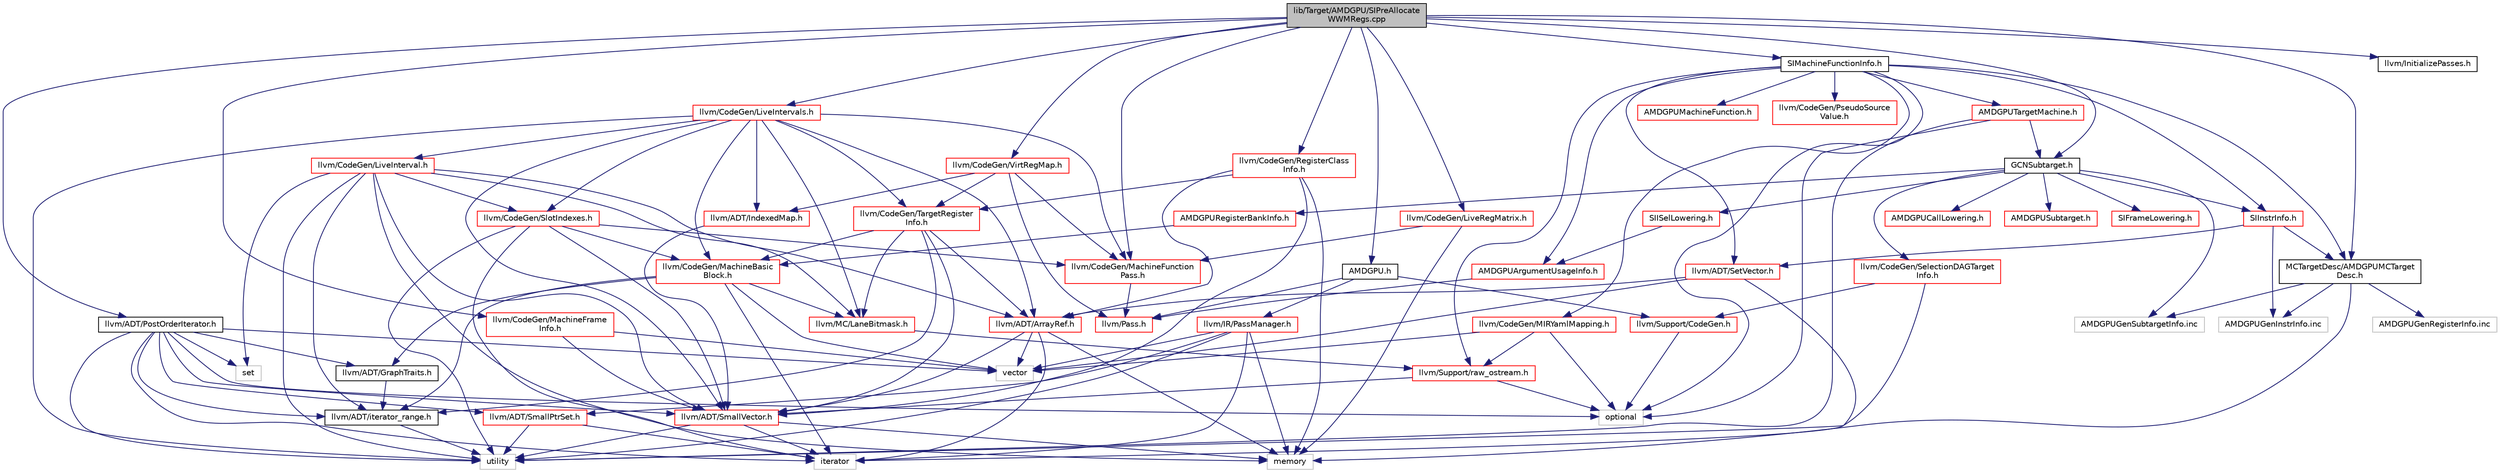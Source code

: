digraph "lib/Target/AMDGPU/SIPreAllocateWWMRegs.cpp"
{
 // LATEX_PDF_SIZE
  bgcolor="transparent";
  edge [fontname="Helvetica",fontsize="10",labelfontname="Helvetica",labelfontsize="10"];
  node [fontname="Helvetica",fontsize="10",shape=record];
  Node1 [label="lib/Target/AMDGPU/SIPreAllocate\lWWMRegs.cpp",height=0.2,width=0.4,color="black", fillcolor="grey75", style="filled", fontcolor="black",tooltip=" "];
  Node1 -> Node2 [color="midnightblue",fontsize="10",style="solid",fontname="Helvetica"];
  Node2 [label="AMDGPU.h",height=0.2,width=0.4,color="black",URL="$AMDGPU_8h.html",tooltip=" "];
  Node2 -> Node3 [color="midnightblue",fontsize="10",style="solid",fontname="Helvetica"];
  Node3 [label="llvm/IR/PassManager.h",height=0.2,width=0.4,color="red",URL="$PassManager_8h.html",tooltip=" "];
  Node3 -> Node52 [color="midnightblue",fontsize="10",style="solid",fontname="Helvetica"];
  Node52 [label="llvm/ADT/SmallPtrSet.h",height=0.2,width=0.4,color="red",URL="$SmallPtrSet_8h.html",tooltip=" "];
  Node52 -> Node37 [color="midnightblue",fontsize="10",style="solid",fontname="Helvetica"];
  Node37 [label="iterator",height=0.2,width=0.4,color="grey75",tooltip=" "];
  Node52 -> Node11 [color="midnightblue",fontsize="10",style="solid",fontname="Helvetica"];
  Node11 [label="utility",height=0.2,width=0.4,color="grey75",tooltip=" "];
  Node3 -> Node37 [color="midnightblue",fontsize="10",style="solid",fontname="Helvetica"];
  Node3 -> Node51 [color="midnightblue",fontsize="10",style="solid",fontname="Helvetica"];
  Node51 [label="memory",height=0.2,width=0.4,color="grey75",tooltip=" "];
  Node3 -> Node11 [color="midnightblue",fontsize="10",style="solid",fontname="Helvetica"];
  Node3 -> Node59 [color="midnightblue",fontsize="10",style="solid",fontname="Helvetica"];
  Node59 [label="vector",height=0.2,width=0.4,color="grey75",tooltip=" "];
  Node2 -> Node141 [color="midnightblue",fontsize="10",style="solid",fontname="Helvetica"];
  Node141 [label="llvm/Pass.h",height=0.2,width=0.4,color="red",URL="$Pass_8h.html",tooltip=" "];
  Node2 -> Node76 [color="midnightblue",fontsize="10",style="solid",fontname="Helvetica"];
  Node76 [label="llvm/Support/CodeGen.h",height=0.2,width=0.4,color="red",URL="$CodeGen_8h.html",tooltip=" "];
  Node76 -> Node43 [color="midnightblue",fontsize="10",style="solid",fontname="Helvetica"];
  Node43 [label="optional",height=0.2,width=0.4,color="grey75",tooltip=" "];
  Node1 -> Node152 [color="midnightblue",fontsize="10",style="solid",fontname="Helvetica"];
  Node152 [label="GCNSubtarget.h",height=0.2,width=0.4,color="black",URL="$GCNSubtarget_8h.html",tooltip=" "];
  Node152 -> Node153 [color="midnightblue",fontsize="10",style="solid",fontname="Helvetica"];
  Node153 [label="AMDGPUCallLowering.h",height=0.2,width=0.4,color="red",URL="$AMDGPUCallLowering_8h.html",tooltip=" "];
  Node152 -> Node166 [color="midnightblue",fontsize="10",style="solid",fontname="Helvetica"];
  Node166 [label="AMDGPURegisterBankInfo.h",height=0.2,width=0.4,color="red",URL="$AMDGPURegisterBankInfo_8h.html",tooltip=" "];
  Node166 -> Node168 [color="midnightblue",fontsize="10",style="solid",fontname="Helvetica"];
  Node168 [label="llvm/CodeGen/MachineBasic\lBlock.h",height=0.2,width=0.4,color="red",URL="$MachineBasicBlock_8h.html",tooltip=" "];
  Node168 -> Node169 [color="midnightblue",fontsize="10",style="solid",fontname="Helvetica"];
  Node169 [label="llvm/ADT/GraphTraits.h",height=0.2,width=0.4,color="black",URL="$GraphTraits_8h.html",tooltip=" "];
  Node169 -> Node49 [color="midnightblue",fontsize="10",style="solid",fontname="Helvetica"];
  Node49 [label="llvm/ADT/iterator_range.h",height=0.2,width=0.4,color="black",URL="$iterator__range_8h.html",tooltip=" "];
  Node49 -> Node11 [color="midnightblue",fontsize="10",style="solid",fontname="Helvetica"];
  Node168 -> Node49 [color="midnightblue",fontsize="10",style="solid",fontname="Helvetica"];
  Node168 -> Node192 [color="midnightblue",fontsize="10",style="solid",fontname="Helvetica"];
  Node192 [label="llvm/MC/LaneBitmask.h",height=0.2,width=0.4,color="red",URL="$LaneBitmask_8h.html",tooltip=" "];
  Node192 -> Node107 [color="midnightblue",fontsize="10",style="solid",fontname="Helvetica"];
  Node107 [label="llvm/Support/raw_ostream.h",height=0.2,width=0.4,color="red",URL="$raw__ostream_8h.html",tooltip=" "];
  Node107 -> Node57 [color="midnightblue",fontsize="10",style="solid",fontname="Helvetica"];
  Node57 [label="llvm/ADT/SmallVector.h",height=0.2,width=0.4,color="red",URL="$SmallVector_8h.html",tooltip=" "];
  Node57 -> Node37 [color="midnightblue",fontsize="10",style="solid",fontname="Helvetica"];
  Node57 -> Node51 [color="midnightblue",fontsize="10",style="solid",fontname="Helvetica"];
  Node57 -> Node11 [color="midnightblue",fontsize="10",style="solid",fontname="Helvetica"];
  Node107 -> Node43 [color="midnightblue",fontsize="10",style="solid",fontname="Helvetica"];
  Node168 -> Node37 [color="midnightblue",fontsize="10",style="solid",fontname="Helvetica"];
  Node168 -> Node59 [color="midnightblue",fontsize="10",style="solid",fontname="Helvetica"];
  Node152 -> Node198 [color="midnightblue",fontsize="10",style="solid",fontname="Helvetica"];
  Node198 [label="AMDGPUSubtarget.h",height=0.2,width=0.4,color="red",URL="$AMDGPUSubtarget_8h.html",tooltip=" "];
  Node152 -> Node201 [color="midnightblue",fontsize="10",style="solid",fontname="Helvetica"];
  Node201 [label="SIFrameLowering.h",height=0.2,width=0.4,color="red",URL="$SIFrameLowering_8h.html",tooltip=" "];
  Node152 -> Node207 [color="midnightblue",fontsize="10",style="solid",fontname="Helvetica"];
  Node207 [label="SIISelLowering.h",height=0.2,width=0.4,color="red",URL="$SIISelLowering_8h.html",tooltip=" "];
  Node207 -> Node249 [color="midnightblue",fontsize="10",style="solid",fontname="Helvetica"];
  Node249 [label="AMDGPUArgumentUsageInfo.h",height=0.2,width=0.4,color="red",URL="$AMDGPUArgumentUsageInfo_8h.html",tooltip=" "];
  Node249 -> Node141 [color="midnightblue",fontsize="10",style="solid",fontname="Helvetica"];
  Node152 -> Node250 [color="midnightblue",fontsize="10",style="solid",fontname="Helvetica"];
  Node250 [label="SIInstrInfo.h",height=0.2,width=0.4,color="red",URL="$SIInstrInfo_8h.html",tooltip=" "];
  Node250 -> Node253 [color="midnightblue",fontsize="10",style="solid",fontname="Helvetica"];
  Node253 [label="MCTargetDesc/AMDGPUMCTarget\lDesc.h",height=0.2,width=0.4,color="black",URL="$AMDGPUMCTargetDesc_8h.html",tooltip=" "];
  Node253 -> Node51 [color="midnightblue",fontsize="10",style="solid",fontname="Helvetica"];
  Node253 -> Node205 [color="midnightblue",fontsize="10",style="solid",fontname="Helvetica"];
  Node205 [label="AMDGPUGenRegisterInfo.inc",height=0.2,width=0.4,color="grey75",tooltip=" "];
  Node253 -> Node254 [color="midnightblue",fontsize="10",style="solid",fontname="Helvetica"];
  Node254 [label="AMDGPUGenInstrInfo.inc",height=0.2,width=0.4,color="grey75",tooltip=" "];
  Node253 -> Node255 [color="midnightblue",fontsize="10",style="solid",fontname="Helvetica"];
  Node255 [label="AMDGPUGenSubtargetInfo.inc",height=0.2,width=0.4,color="grey75",tooltip=" "];
  Node250 -> Node258 [color="midnightblue",fontsize="10",style="solid",fontname="Helvetica"];
  Node258 [label="llvm/ADT/SetVector.h",height=0.2,width=0.4,color="red",URL="$SetVector_8h.html",tooltip=" "];
  Node258 -> Node56 [color="midnightblue",fontsize="10",style="solid",fontname="Helvetica"];
  Node56 [label="llvm/ADT/ArrayRef.h",height=0.2,width=0.4,color="red",URL="$ArrayRef_8h.html",tooltip=" "];
  Node56 -> Node57 [color="midnightblue",fontsize="10",style="solid",fontname="Helvetica"];
  Node56 -> Node37 [color="midnightblue",fontsize="10",style="solid",fontname="Helvetica"];
  Node56 -> Node51 [color="midnightblue",fontsize="10",style="solid",fontname="Helvetica"];
  Node56 -> Node59 [color="midnightblue",fontsize="10",style="solid",fontname="Helvetica"];
  Node258 -> Node37 [color="midnightblue",fontsize="10",style="solid",fontname="Helvetica"];
  Node258 -> Node59 [color="midnightblue",fontsize="10",style="solid",fontname="Helvetica"];
  Node250 -> Node254 [color="midnightblue",fontsize="10",style="solid",fontname="Helvetica"];
  Node152 -> Node289 [color="midnightblue",fontsize="10",style="solid",fontname="Helvetica"];
  Node289 [label="llvm/CodeGen/SelectionDAGTarget\lInfo.h",height=0.2,width=0.4,color="red",URL="$SelectionDAGTargetInfo_8h.html",tooltip=" "];
  Node289 -> Node76 [color="midnightblue",fontsize="10",style="solid",fontname="Helvetica"];
  Node289 -> Node11 [color="midnightblue",fontsize="10",style="solid",fontname="Helvetica"];
  Node152 -> Node255 [color="midnightblue",fontsize="10",style="solid",fontname="Helvetica"];
  Node1 -> Node253 [color="midnightblue",fontsize="10",style="solid",fontname="Helvetica"];
  Node1 -> Node290 [color="midnightblue",fontsize="10",style="solid",fontname="Helvetica"];
  Node290 [label="SIMachineFunctionInfo.h",height=0.2,width=0.4,color="black",URL="$SIMachineFunctionInfo_8h.html",tooltip=" "];
  Node290 -> Node249 [color="midnightblue",fontsize="10",style="solid",fontname="Helvetica"];
  Node290 -> Node291 [color="midnightblue",fontsize="10",style="solid",fontname="Helvetica"];
  Node291 [label="AMDGPUMachineFunction.h",height=0.2,width=0.4,color="red",URL="$AMDGPUMachineFunction_8h.html",tooltip=" "];
  Node290 -> Node292 [color="midnightblue",fontsize="10",style="solid",fontname="Helvetica"];
  Node292 [label="AMDGPUTargetMachine.h",height=0.2,width=0.4,color="red",URL="$AMDGPUTargetMachine_8h.html",tooltip=" "];
  Node292 -> Node152 [color="midnightblue",fontsize="10",style="solid",fontname="Helvetica"];
  Node292 -> Node43 [color="midnightblue",fontsize="10",style="solid",fontname="Helvetica"];
  Node292 -> Node11 [color="midnightblue",fontsize="10",style="solid",fontname="Helvetica"];
  Node290 -> Node253 [color="midnightblue",fontsize="10",style="solid",fontname="Helvetica"];
  Node290 -> Node250 [color="midnightblue",fontsize="10",style="solid",fontname="Helvetica"];
  Node290 -> Node258 [color="midnightblue",fontsize="10",style="solid",fontname="Helvetica"];
  Node290 -> Node298 [color="midnightblue",fontsize="10",style="solid",fontname="Helvetica"];
  Node298 [label="llvm/CodeGen/MIRYamlMapping.h",height=0.2,width=0.4,color="red",URL="$MIRYamlMapping_8h.html",tooltip=" "];
  Node298 -> Node107 [color="midnightblue",fontsize="10",style="solid",fontname="Helvetica"];
  Node298 -> Node43 [color="midnightblue",fontsize="10",style="solid",fontname="Helvetica"];
  Node298 -> Node59 [color="midnightblue",fontsize="10",style="solid",fontname="Helvetica"];
  Node290 -> Node174 [color="midnightblue",fontsize="10",style="solid",fontname="Helvetica"];
  Node174 [label="llvm/CodeGen/PseudoSource\lValue.h",height=0.2,width=0.4,color="red",URL="$PseudoSourceValue_8h.html",tooltip=" "];
  Node290 -> Node107 [color="midnightblue",fontsize="10",style="solid",fontname="Helvetica"];
  Node290 -> Node43 [color="midnightblue",fontsize="10",style="solid",fontname="Helvetica"];
  Node1 -> Node305 [color="midnightblue",fontsize="10",style="solid",fontname="Helvetica"];
  Node305 [label="llvm/ADT/PostOrderIterator.h",height=0.2,width=0.4,color="black",URL="$PostOrderIterator_8h.html",tooltip=" "];
  Node305 -> Node169 [color="midnightblue",fontsize="10",style="solid",fontname="Helvetica"];
  Node305 -> Node52 [color="midnightblue",fontsize="10",style="solid",fontname="Helvetica"];
  Node305 -> Node57 [color="midnightblue",fontsize="10",style="solid",fontname="Helvetica"];
  Node305 -> Node49 [color="midnightblue",fontsize="10",style="solid",fontname="Helvetica"];
  Node305 -> Node37 [color="midnightblue",fontsize="10",style="solid",fontname="Helvetica"];
  Node305 -> Node43 [color="midnightblue",fontsize="10",style="solid",fontname="Helvetica"];
  Node305 -> Node78 [color="midnightblue",fontsize="10",style="solid",fontname="Helvetica"];
  Node78 [label="set",height=0.2,width=0.4,color="grey75",tooltip=" "];
  Node305 -> Node11 [color="midnightblue",fontsize="10",style="solid",fontname="Helvetica"];
  Node305 -> Node59 [color="midnightblue",fontsize="10",style="solid",fontname="Helvetica"];
  Node1 -> Node306 [color="midnightblue",fontsize="10",style="solid",fontname="Helvetica"];
  Node306 [label="llvm/CodeGen/LiveIntervals.h",height=0.2,width=0.4,color="red",URL="$LiveIntervals_8h.html",tooltip=" "];
  Node306 -> Node56 [color="midnightblue",fontsize="10",style="solid",fontname="Helvetica"];
  Node306 -> Node270 [color="midnightblue",fontsize="10",style="solid",fontname="Helvetica"];
  Node270 [label="llvm/ADT/IndexedMap.h",height=0.2,width=0.4,color="red",URL="$IndexedMap_8h.html",tooltip=" "];
  Node270 -> Node57 [color="midnightblue",fontsize="10",style="solid",fontname="Helvetica"];
  Node306 -> Node57 [color="midnightblue",fontsize="10",style="solid",fontname="Helvetica"];
  Node306 -> Node307 [color="midnightblue",fontsize="10",style="solid",fontname="Helvetica"];
  Node307 [label="llvm/CodeGen/LiveInterval.h",height=0.2,width=0.4,color="red",URL="$LiveInterval_8h.html",tooltip=" "];
  Node307 -> Node56 [color="midnightblue",fontsize="10",style="solid",fontname="Helvetica"];
  Node307 -> Node57 [color="midnightblue",fontsize="10",style="solid",fontname="Helvetica"];
  Node307 -> Node49 [color="midnightblue",fontsize="10",style="solid",fontname="Helvetica"];
  Node307 -> Node309 [color="midnightblue",fontsize="10",style="solid",fontname="Helvetica"];
  Node309 [label="llvm/CodeGen/SlotIndexes.h",height=0.2,width=0.4,color="red",URL="$SlotIndexes_8h.html",tooltip=" "];
  Node309 -> Node57 [color="midnightblue",fontsize="10",style="solid",fontname="Helvetica"];
  Node309 -> Node168 [color="midnightblue",fontsize="10",style="solid",fontname="Helvetica"];
  Node309 -> Node285 [color="midnightblue",fontsize="10",style="solid",fontname="Helvetica"];
  Node285 [label="llvm/CodeGen/MachineFunction\lPass.h",height=0.2,width=0.4,color="red",URL="$MachineFunctionPass_8h.html",tooltip=" "];
  Node285 -> Node141 [color="midnightblue",fontsize="10",style="solid",fontname="Helvetica"];
  Node309 -> Node37 [color="midnightblue",fontsize="10",style="solid",fontname="Helvetica"];
  Node309 -> Node11 [color="midnightblue",fontsize="10",style="solid",fontname="Helvetica"];
  Node307 -> Node192 [color="midnightblue",fontsize="10",style="solid",fontname="Helvetica"];
  Node307 -> Node51 [color="midnightblue",fontsize="10",style="solid",fontname="Helvetica"];
  Node307 -> Node78 [color="midnightblue",fontsize="10",style="solid",fontname="Helvetica"];
  Node307 -> Node11 [color="midnightblue",fontsize="10",style="solid",fontname="Helvetica"];
  Node306 -> Node168 [color="midnightblue",fontsize="10",style="solid",fontname="Helvetica"];
  Node306 -> Node285 [color="midnightblue",fontsize="10",style="solid",fontname="Helvetica"];
  Node306 -> Node309 [color="midnightblue",fontsize="10",style="solid",fontname="Helvetica"];
  Node306 -> Node265 [color="midnightblue",fontsize="10",style="solid",fontname="Helvetica"];
  Node265 [label="llvm/CodeGen/TargetRegister\lInfo.h",height=0.2,width=0.4,color="red",URL="$TargetRegisterInfo_8h.html",tooltip=" "];
  Node265 -> Node56 [color="midnightblue",fontsize="10",style="solid",fontname="Helvetica"];
  Node265 -> Node57 [color="midnightblue",fontsize="10",style="solid",fontname="Helvetica"];
  Node265 -> Node49 [color="midnightblue",fontsize="10",style="solid",fontname="Helvetica"];
  Node265 -> Node168 [color="midnightblue",fontsize="10",style="solid",fontname="Helvetica"];
  Node265 -> Node192 [color="midnightblue",fontsize="10",style="solid",fontname="Helvetica"];
  Node306 -> Node192 [color="midnightblue",fontsize="10",style="solid",fontname="Helvetica"];
  Node306 -> Node11 [color="midnightblue",fontsize="10",style="solid",fontname="Helvetica"];
  Node1 -> Node311 [color="midnightblue",fontsize="10",style="solid",fontname="Helvetica"];
  Node311 [label="llvm/CodeGen/LiveRegMatrix.h",height=0.2,width=0.4,color="red",URL="$LiveRegMatrix_8h.html",tooltip=" "];
  Node311 -> Node285 [color="midnightblue",fontsize="10",style="solid",fontname="Helvetica"];
  Node311 -> Node51 [color="midnightblue",fontsize="10",style="solid",fontname="Helvetica"];
  Node1 -> Node313 [color="midnightblue",fontsize="10",style="solid",fontname="Helvetica"];
  Node313 [label="llvm/CodeGen/MachineFrame\lInfo.h",height=0.2,width=0.4,color="red",URL="$MachineFrameInfo_8h.html",tooltip=" "];
  Node313 -> Node57 [color="midnightblue",fontsize="10",style="solid",fontname="Helvetica"];
  Node313 -> Node59 [color="midnightblue",fontsize="10",style="solid",fontname="Helvetica"];
  Node1 -> Node285 [color="midnightblue",fontsize="10",style="solid",fontname="Helvetica"];
  Node1 -> Node283 [color="midnightblue",fontsize="10",style="solid",fontname="Helvetica"];
  Node283 [label="llvm/CodeGen/RegisterClass\lInfo.h",height=0.2,width=0.4,color="red",URL="$RegisterClassInfo_8h.html",tooltip=" "];
  Node283 -> Node56 [color="midnightblue",fontsize="10",style="solid",fontname="Helvetica"];
  Node283 -> Node57 [color="midnightblue",fontsize="10",style="solid",fontname="Helvetica"];
  Node283 -> Node265 [color="midnightblue",fontsize="10",style="solid",fontname="Helvetica"];
  Node283 -> Node51 [color="midnightblue",fontsize="10",style="solid",fontname="Helvetica"];
  Node1 -> Node284 [color="midnightblue",fontsize="10",style="solid",fontname="Helvetica"];
  Node284 [label="llvm/CodeGen/VirtRegMap.h",height=0.2,width=0.4,color="red",URL="$VirtRegMap_8h.html",tooltip=" "];
  Node284 -> Node270 [color="midnightblue",fontsize="10",style="solid",fontname="Helvetica"];
  Node284 -> Node285 [color="midnightblue",fontsize="10",style="solid",fontname="Helvetica"];
  Node284 -> Node265 [color="midnightblue",fontsize="10",style="solid",fontname="Helvetica"];
  Node284 -> Node141 [color="midnightblue",fontsize="10",style="solid",fontname="Helvetica"];
  Node1 -> Node314 [color="midnightblue",fontsize="10",style="solid",fontname="Helvetica"];
  Node314 [label="llvm/InitializePasses.h",height=0.2,width=0.4,color="black",URL="$InitializePasses_8h.html",tooltip=" "];
}
